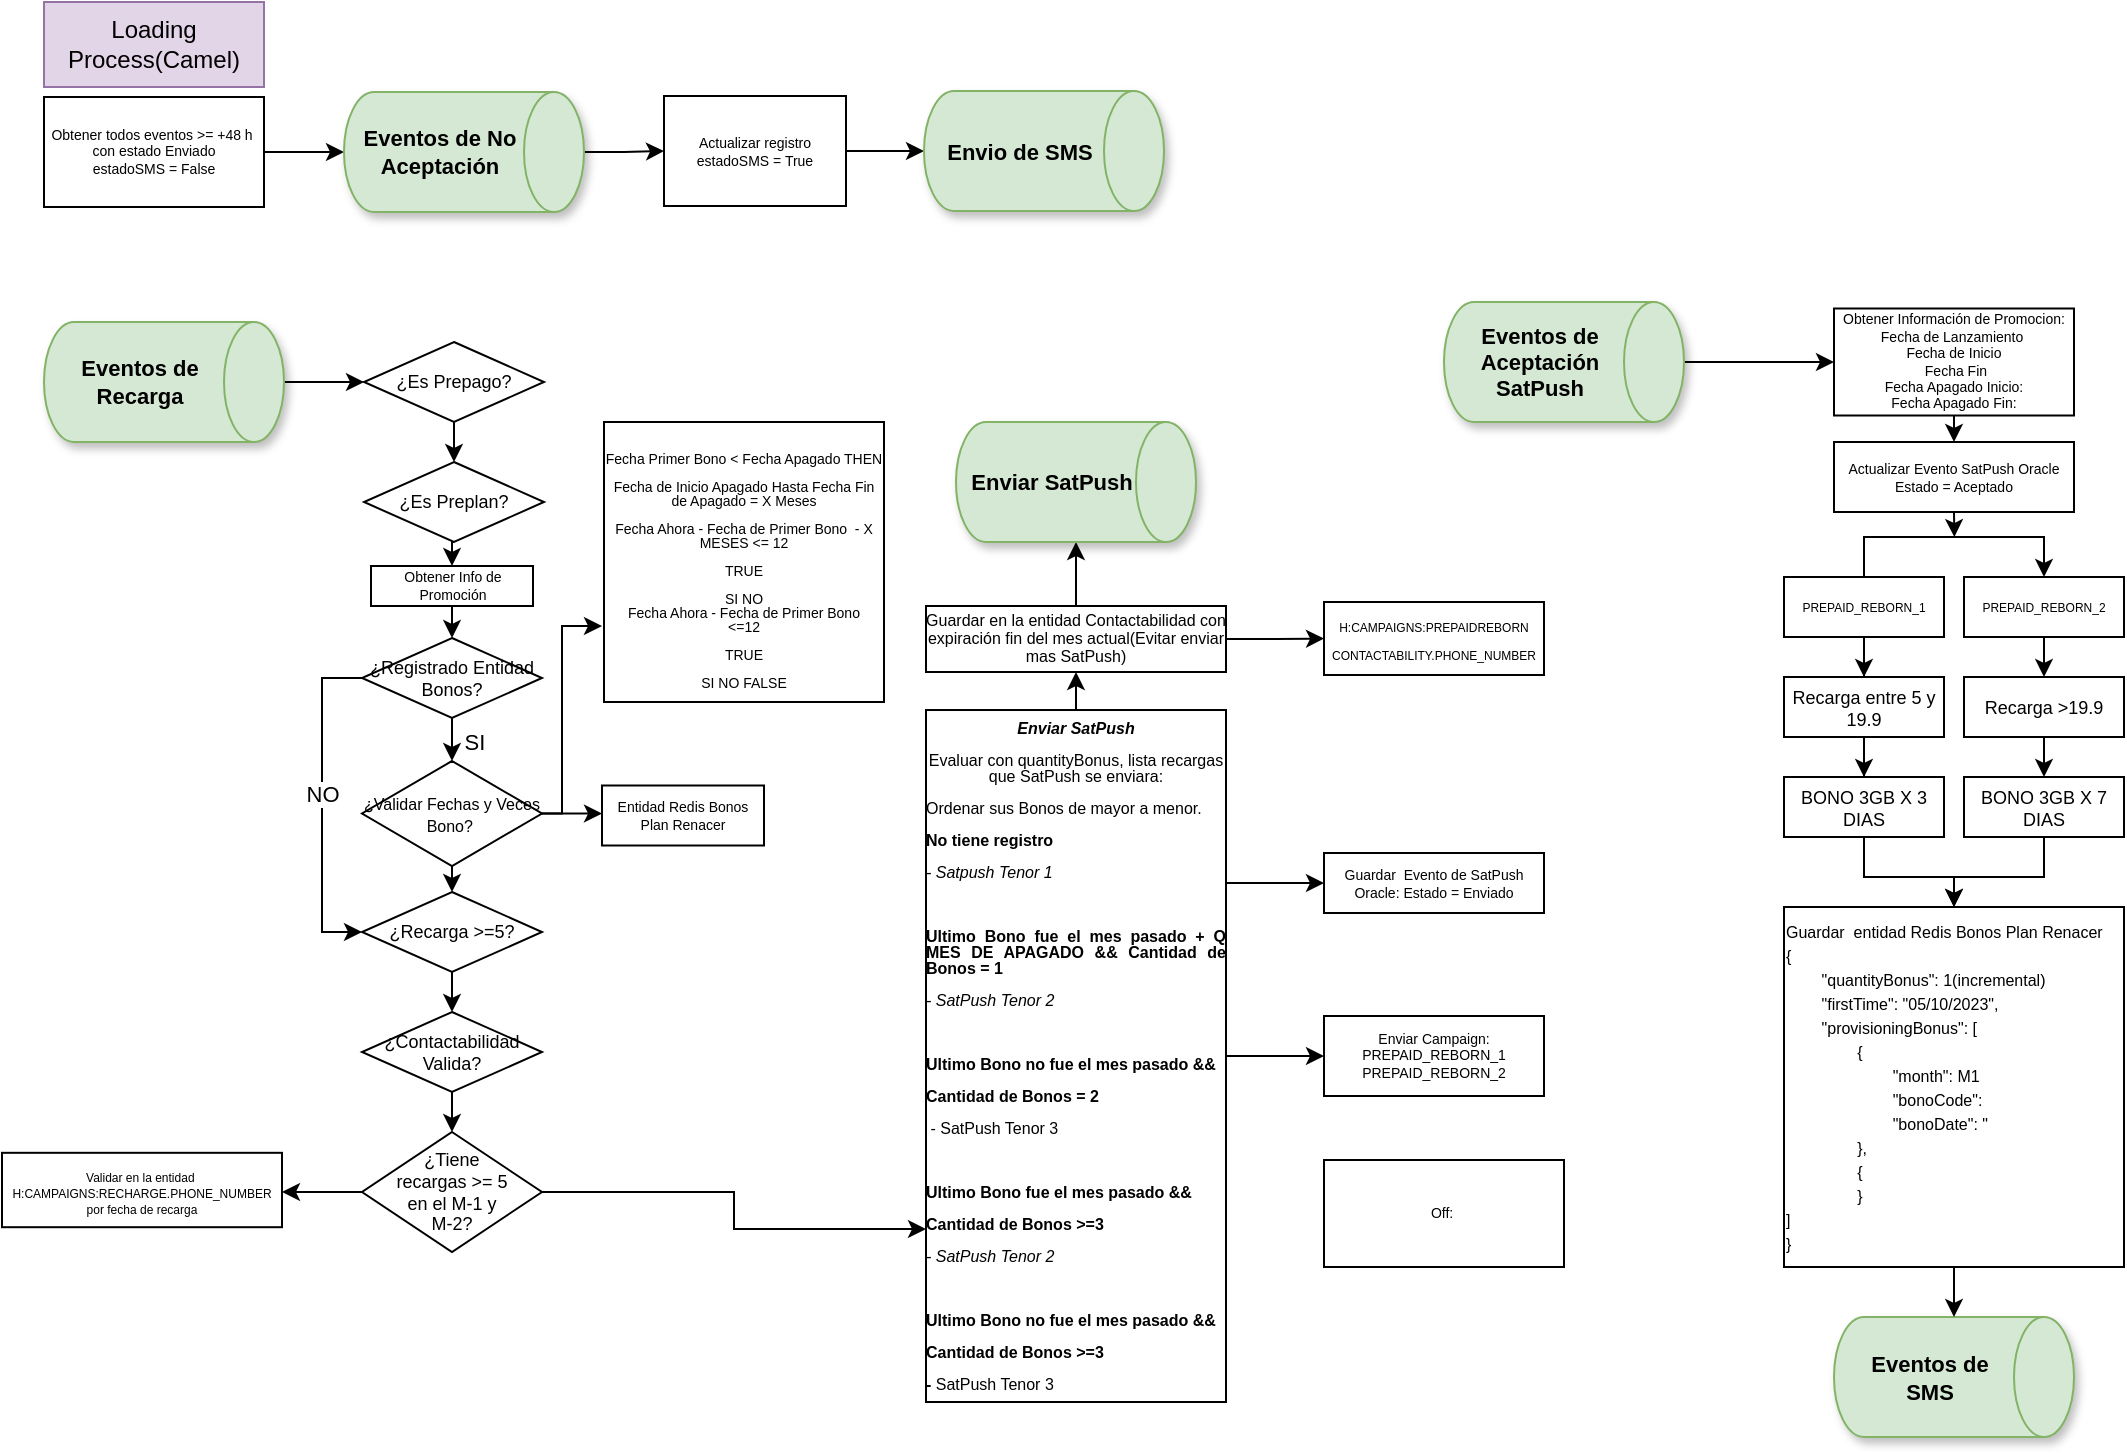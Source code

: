 <mxfile version="22.0.0" type="dropbox">
  <diagram name="Página-1" id="6KRU1tMrloKfOh3Xu1Gy">
    <mxGraphModel dx="1976" dy="2805" grid="1" gridSize="10" guides="1" tooltips="1" connect="1" arrows="1" fold="1" page="1" pageScale="1" pageWidth="1654" pageHeight="1169" math="0" shadow="0">
      <root>
        <mxCell id="0" />
        <mxCell id="1" parent="0" />
        <mxCell id="WUfntmtGWfIlqMy6BizM-7" style="edgeStyle=orthogonalEdgeStyle;rounded=0;orthogonalLoop=1;jettySize=auto;html=1;exitX=0.5;exitY=0;exitDx=0;exitDy=0;exitPerimeter=0;" edge="1" parent="1" source="WUfntmtGWfIlqMy6BizM-5" target="WUfntmtGWfIlqMy6BizM-6">
          <mxGeometry relative="1" as="geometry" />
        </mxCell>
        <mxCell id="WUfntmtGWfIlqMy6BizM-5" value="Eventos de Recarga" style="shape=cylinder3;whiteSpace=wrap;html=1;boundedLbl=1;backgroundOutline=1;size=15;labelBorderColor=none;fontSize=11;fillColor=#d5e8d4;direction=south;strokeColor=#82b366;strokeWidth=1;fontStyle=1;shadow=1;" vertex="1" parent="1">
          <mxGeometry x="-1600" y="-1020" width="120" height="60" as="geometry" />
        </mxCell>
        <mxCell id="WUfntmtGWfIlqMy6BizM-19" style="edgeStyle=orthogonalEdgeStyle;rounded=0;orthogonalLoop=1;jettySize=auto;html=1;exitX=0.5;exitY=1;exitDx=0;exitDy=0;entryX=0.5;entryY=0;entryDx=0;entryDy=0;" edge="1" parent="1" source="WUfntmtGWfIlqMy6BizM-6" target="WUfntmtGWfIlqMy6BizM-18">
          <mxGeometry relative="1" as="geometry" />
        </mxCell>
        <mxCell id="WUfntmtGWfIlqMy6BizM-6" value="¿Es Prepago?" style="rhombus;whiteSpace=wrap;html=1;fontSize=9;" vertex="1" parent="1">
          <mxGeometry x="-1440" y="-1010" width="90" height="40" as="geometry" />
        </mxCell>
        <mxCell id="WUfntmtGWfIlqMy6BizM-24" style="edgeStyle=orthogonalEdgeStyle;rounded=0;orthogonalLoop=1;jettySize=auto;html=1;exitX=0;exitY=0.5;exitDx=0;exitDy=0;entryX=1;entryY=0.5;entryDx=0;entryDy=0;" edge="1" parent="1" source="WUfntmtGWfIlqMy6BizM-13">
          <mxGeometry relative="1" as="geometry">
            <mxPoint x="-1481" y="-584.995" as="targetPoint" />
          </mxGeometry>
        </mxCell>
        <mxCell id="WUfntmtGWfIlqMy6BizM-26" style="edgeStyle=orthogonalEdgeStyle;rounded=0;orthogonalLoop=1;jettySize=auto;html=1;exitX=1;exitY=0.5;exitDx=0;exitDy=0;entryX=0;entryY=0.75;entryDx=0;entryDy=0;" edge="1" parent="1" source="WUfntmtGWfIlqMy6BizM-13" target="WUfntmtGWfIlqMy6BizM-25">
          <mxGeometry relative="1" as="geometry" />
        </mxCell>
        <mxCell id="WUfntmtGWfIlqMy6BizM-13" value="¿Tiene&lt;br&gt;recargas &amp;gt;= 5 &lt;br&gt;en el M-1 y &lt;br style=&quot;font-size: 9px;&quot;&gt;M-2?" style="rhombus;whiteSpace=wrap;html=1;fontSize=9;" vertex="1" parent="1">
          <mxGeometry x="-1441" y="-615" width="90" height="60" as="geometry" />
        </mxCell>
        <mxCell id="WUfntmtGWfIlqMy6BizM-119" style="edgeStyle=orthogonalEdgeStyle;rounded=0;orthogonalLoop=1;jettySize=auto;html=1;exitX=0.5;exitY=1;exitDx=0;exitDy=0;entryX=0.5;entryY=0;entryDx=0;entryDy=0;" edge="1" parent="1" source="WUfntmtGWfIlqMy6BizM-18" target="WUfntmtGWfIlqMy6BizM-117">
          <mxGeometry relative="1" as="geometry" />
        </mxCell>
        <mxCell id="WUfntmtGWfIlqMy6BizM-18" value="¿Es Preplan?" style="rhombus;whiteSpace=wrap;html=1;fontSize=9;" vertex="1" parent="1">
          <mxGeometry x="-1440" y="-950" width="90" height="40" as="geometry" />
        </mxCell>
        <mxCell id="WUfntmtGWfIlqMy6BizM-22" style="edgeStyle=orthogonalEdgeStyle;rounded=0;orthogonalLoop=1;jettySize=auto;html=1;exitX=0.5;exitY=1;exitDx=0;exitDy=0;entryX=0.5;entryY=0;entryDx=0;entryDy=0;" edge="1" parent="1" source="WUfntmtGWfIlqMy6BizM-20" target="WUfntmtGWfIlqMy6BizM-34">
          <mxGeometry relative="1" as="geometry" />
        </mxCell>
        <mxCell id="WUfntmtGWfIlqMy6BizM-20" value="¿Recarga &amp;gt;=5?" style="rhombus;whiteSpace=wrap;html=1;fontSize=9;" vertex="1" parent="1">
          <mxGeometry x="-1441" y="-735" width="90" height="40" as="geometry" />
        </mxCell>
        <mxCell id="WUfntmtGWfIlqMy6BizM-23" value="&lt;p style=&quot;line-height: 50%;&quot;&gt;&lt;font style=&quot;font-size: 6px;&quot;&gt;Validar en la entidad&amp;nbsp;&lt;br&gt;&lt;font style=&quot;font-size: 6px;&quot;&gt;H:CAMPAIGNS:RECHARGE.PHONE_NUMBER&lt;br&gt;por fecha de recarga&lt;br&gt;&lt;/font&gt;&lt;/font&gt;&lt;/p&gt;" style="rounded=0;whiteSpace=wrap;html=1;spacing=1;" vertex="1" parent="1">
          <mxGeometry x="-1621" y="-604.59" width="140" height="37.19" as="geometry" />
        </mxCell>
        <mxCell id="WUfntmtGWfIlqMy6BizM-67" style="edgeStyle=orthogonalEdgeStyle;rounded=0;orthogonalLoop=1;jettySize=auto;html=1;exitX=1;exitY=0.5;exitDx=0;exitDy=0;entryX=0;entryY=0.5;entryDx=0;entryDy=0;" edge="1" parent="1" source="WUfntmtGWfIlqMy6BizM-25" target="WUfntmtGWfIlqMy6BizM-49">
          <mxGeometry relative="1" as="geometry" />
        </mxCell>
        <mxCell id="WUfntmtGWfIlqMy6BizM-105" style="edgeStyle=orthogonalEdgeStyle;rounded=0;orthogonalLoop=1;jettySize=auto;html=1;exitX=0.5;exitY=0;exitDx=0;exitDy=0;entryX=0.5;entryY=1;entryDx=0;entryDy=0;" edge="1" parent="1" source="WUfntmtGWfIlqMy6BizM-25" target="WUfntmtGWfIlqMy6BizM-27">
          <mxGeometry relative="1" as="geometry" />
        </mxCell>
        <mxCell id="WUfntmtGWfIlqMy6BizM-108" style="edgeStyle=orthogonalEdgeStyle;rounded=0;orthogonalLoop=1;jettySize=auto;html=1;exitX=1;exitY=0.25;exitDx=0;exitDy=0;entryX=0;entryY=0.5;entryDx=0;entryDy=0;" edge="1" parent="1" source="WUfntmtGWfIlqMy6BizM-25" target="WUfntmtGWfIlqMy6BizM-69">
          <mxGeometry relative="1" as="geometry" />
        </mxCell>
        <mxCell id="WUfntmtGWfIlqMy6BizM-25" value="&lt;p style=&quot;line-height: 90%; font-size: 8px;&quot;&gt;&lt;/p&gt;&lt;div style=&quot;line-height: 100%;&quot;&gt;&lt;span style=&quot;background-color: initial;&quot;&gt;&lt;font style=&quot;font-size: 8px;&quot;&gt;&lt;b style=&quot;&quot;&gt;&lt;i style=&quot;&quot;&gt;Enviar SatPush&lt;/i&gt;&lt;/b&gt;&lt;/font&gt;&lt;/span&gt;&lt;/div&gt;&lt;div style=&quot;line-height: 100%;&quot;&gt;&lt;span style=&quot;background-color: initial;&quot;&gt;&lt;font style=&quot;font-size: 8px;&quot;&gt;&lt;b&gt;&lt;i&gt;&lt;br&gt;&lt;/i&gt;&lt;/b&gt;&lt;/font&gt;&lt;/span&gt;&lt;/div&gt;&lt;font style=&quot;font-size: 8px;&quot;&gt;&lt;div style=&quot;line-height: 100%;&quot;&gt;&lt;span style=&quot;background-color: initial;&quot;&gt;Evaluar con quantityBonus, lista recargas que SatPush se enviara:&lt;/span&gt;&lt;/div&gt;&lt;/font&gt;&lt;p style=&quot;line-height: 100%;&quot;&gt;&lt;/p&gt;&lt;p style=&quot;text-align: justify; line-height: 100%;&quot;&gt;&lt;font style=&quot;font-size: 8px;&quot;&gt;&lt;font style=&quot;font-size: 8px;&quot;&gt;Ordenar sus Bonos de mayor a menor.&lt;/font&gt;&lt;/font&gt;&lt;/p&gt;&lt;p style=&quot;text-align: justify; line-height: 100%;&quot;&gt;&lt;b&gt;&lt;font style=&quot;font-size: 8px;&quot;&gt;No tiene registro&lt;/font&gt;&lt;/b&gt;&lt;/p&gt;&lt;p style=&quot;text-align: justify; line-height: 100%;&quot;&gt;&lt;i&gt;&lt;font style=&quot;font-size: 8px;&quot;&gt;- Satpush Tenor 1&lt;/font&gt;&lt;/i&gt;&lt;/p&gt;&lt;p style=&quot;text-align: justify; line-height: 100%;&quot;&gt;&lt;i&gt;&lt;font style=&quot;font-size: 8px;&quot;&gt;&lt;br&gt;&lt;/font&gt;&lt;/i&gt;&lt;/p&gt;&lt;p style=&quot;border-color: var(--border-color); text-align: justify; line-height: 100%;&quot;&gt;&lt;b&gt;&lt;font style=&quot;font-size: 8px;&quot;&gt;Ultimo Bono fue el mes pasado + Q MES DE APAGADO &amp;amp;&amp;amp;&amp;nbsp;&lt;/font&gt;&lt;/b&gt;&lt;b style=&quot;background-color: initial;&quot;&gt;Cantidad de Bonos = 1&lt;/b&gt;&lt;/p&gt;&lt;p style=&quot;text-align: justify; line-height: 100%;&quot;&gt;&lt;i&gt;&lt;font style=&quot;font-size: 8px;&quot;&gt;- SatPush Tenor 2&lt;/font&gt;&lt;/i&gt;&lt;/p&gt;&lt;p style=&quot;text-align: justify; line-height: 100%;&quot;&gt;&lt;i&gt;&lt;font style=&quot;font-size: 8px;&quot;&gt;&lt;br&gt;&lt;/font&gt;&lt;/i&gt;&lt;/p&gt;&lt;p style=&quot;text-align: justify; line-height: 100%;&quot;&gt;&lt;b&gt;&lt;font style=&quot;font-size: 8px;&quot;&gt;Ultimo Bono no fue el mes pasado &amp;amp;&amp;amp;&lt;/font&gt;&lt;/b&gt;&lt;/p&gt;&lt;p style=&quot;text-align: justify; line-height: 100%;&quot;&gt;&lt;b&gt;&lt;font style=&quot;font-size: 8px;&quot;&gt;Cantidad de Bonos = 2&lt;/font&gt;&lt;/b&gt;&lt;/p&gt;&lt;p style=&quot;text-align: justify; line-height: 100%;&quot;&gt;&lt;font style=&quot;font-size: 8px;&quot;&gt;&amp;nbsp;- SatPush Tenor 3&lt;/font&gt;&lt;/p&gt;&lt;p style=&quot;text-align: justify; line-height: 100%;&quot;&gt;&lt;font style=&quot;font-size: 8px;&quot;&gt;&lt;br&gt;&lt;/font&gt;&lt;/p&gt;&lt;p style=&quot;border-color: var(--border-color); text-align: justify; line-height: 100%;&quot;&gt;&lt;b style=&quot;border-color: var(--border-color);&quot;&gt;&lt;font style=&quot;font-size: 8px;&quot;&gt;Ultimo Bono fue el mes pasado &amp;amp;&amp;amp;&lt;/font&gt;&lt;/b&gt;&lt;/p&gt;&lt;p style=&quot;border-color: var(--border-color); text-align: justify; line-height: 100%;&quot;&gt;&lt;b style=&quot;border-color: var(--border-color);&quot;&gt;&lt;font style=&quot;font-size: 8px;&quot;&gt;Cantidad de Bonos &amp;gt;=3&lt;/font&gt;&lt;/b&gt;&lt;/p&gt;&lt;p style=&quot;border-color: var(--border-color); text-align: justify; line-height: 100%;&quot;&gt;&lt;i style=&quot;border-color: var(--border-color);&quot;&gt;&lt;font style=&quot;font-size: 8px;&quot;&gt;- SatPush Tenor 2&lt;/font&gt;&lt;/i&gt;&lt;/p&gt;&lt;p style=&quot;border-color: var(--border-color); text-align: justify; line-height: 100%;&quot;&gt;&lt;i style=&quot;border-color: var(--border-color);&quot;&gt;&lt;font style=&quot;font-size: 8px;&quot;&gt;&lt;br&gt;&lt;/font&gt;&lt;/i&gt;&lt;/p&gt;&lt;div style=&quot;line-height: 100%;&quot;&gt;&lt;i style=&quot;border-color: var(--border-color);&quot;&gt;&lt;font style=&quot;font-size: 8px;&quot;&gt;&lt;p style=&quot;border-color: var(--border-color); font-style: normal; text-align: justify; line-height: 100%;&quot;&gt;&lt;b style=&quot;border-color: var(--border-color);&quot;&gt;Ultimo Bono no fue el mes pasado &amp;amp;&amp;amp;&lt;/b&gt;&lt;/p&gt;&lt;p style=&quot;border-color: var(--border-color); font-style: normal; text-align: justify; line-height: 100%;&quot;&gt;&lt;b style=&quot;border-color: var(--border-color);&quot;&gt;Cantidad de Bonos &amp;gt;=3&lt;/b&gt;&lt;/p&gt;&lt;p style=&quot;border-color: var(--border-color); font-style: normal; text-align: justify; line-height: 100%;&quot;&gt;&lt;b style=&quot;border-color: var(--border-color);&quot;&gt;-&amp;nbsp;&lt;/b&gt;SatPush Tenor 3&lt;/p&gt;&lt;/font&gt;&lt;/i&gt;&lt;/div&gt;" style="rounded=0;whiteSpace=wrap;html=1;spacing=1;fontSize=8;" vertex="1" parent="1">
          <mxGeometry x="-1159" y="-825.99" width="150" height="345.99" as="geometry" />
        </mxCell>
        <mxCell id="WUfntmtGWfIlqMy6BizM-30" style="edgeStyle=orthogonalEdgeStyle;rounded=0;orthogonalLoop=1;jettySize=auto;html=1;exitX=1;exitY=0.5;exitDx=0;exitDy=0;" edge="1" parent="1" source="WUfntmtGWfIlqMy6BizM-27" target="WUfntmtGWfIlqMy6BizM-29">
          <mxGeometry relative="1" as="geometry" />
        </mxCell>
        <mxCell id="WUfntmtGWfIlqMy6BizM-107" style="edgeStyle=orthogonalEdgeStyle;rounded=0;orthogonalLoop=1;jettySize=auto;html=1;" edge="1" parent="1" source="WUfntmtGWfIlqMy6BizM-27" target="WUfntmtGWfIlqMy6BizM-106">
          <mxGeometry relative="1" as="geometry">
            <mxPoint x="-1084.0" y="-908" as="targetPoint" />
          </mxGeometry>
        </mxCell>
        <mxCell id="WUfntmtGWfIlqMy6BizM-27" value="&lt;p style=&quot;line-height: 110%; font-size: 8px;&quot;&gt;&lt;font style=&quot;font-size: 8px;&quot;&gt;&lt;font style=&quot;font-size: 8px;&quot;&gt;Guardar en la entidad Contactabilidad con expiración fin del mes actual(Evitar enviar mas SatPush)&lt;br style=&quot;font-size: 8px;&quot;&gt;&lt;/font&gt;&lt;/font&gt;&lt;/p&gt;" style="rounded=0;whiteSpace=wrap;html=1;spacing=1;fontSize=8;" vertex="1" parent="1">
          <mxGeometry x="-1159" y="-878" width="150" height="33" as="geometry" />
        </mxCell>
        <mxCell id="WUfntmtGWfIlqMy6BizM-29" value="&lt;p style=&quot;line-height: 0%;&quot;&gt;&lt;font style=&quot;font-size: 6px;&quot;&gt;&lt;font style=&quot;font-size: 6px;&quot;&gt;H:CAMPAIGNS:PREPAIDREBORN&lt;/font&gt;&lt;/font&gt;&lt;/p&gt;&lt;p style=&quot;line-height: 0%;&quot;&gt;&lt;span style=&quot;background-color: initial; font-size: 6px;&quot;&gt;CONTACTABILITY.PHONE_NUMBER&lt;/span&gt;&lt;/p&gt;" style="rounded=0;whiteSpace=wrap;html=1;spacing=1;" vertex="1" parent="1">
          <mxGeometry x="-960" y="-880" width="110" height="36.5" as="geometry" />
        </mxCell>
        <mxCell id="WUfntmtGWfIlqMy6BizM-42" style="edgeStyle=orthogonalEdgeStyle;rounded=0;orthogonalLoop=1;jettySize=auto;html=1;exitX=0.5;exitY=1;exitDx=0;exitDy=0;" edge="1" parent="1" source="WUfntmtGWfIlqMy6BizM-51" target="WUfntmtGWfIlqMy6BizM-38">
          <mxGeometry relative="1" as="geometry">
            <mxPoint x="-645" y="-812.5" as="sourcePoint" />
          </mxGeometry>
        </mxCell>
        <mxCell id="WUfntmtGWfIlqMy6BizM-35" style="edgeStyle=orthogonalEdgeStyle;rounded=0;orthogonalLoop=1;jettySize=auto;html=1;exitX=0.5;exitY=1;exitDx=0;exitDy=0;entryX=0.5;entryY=0;entryDx=0;entryDy=0;" edge="1" parent="1" source="WUfntmtGWfIlqMy6BizM-34" target="WUfntmtGWfIlqMy6BizM-13">
          <mxGeometry relative="1" as="geometry" />
        </mxCell>
        <mxCell id="WUfntmtGWfIlqMy6BizM-34" value="¿Contactabilidad Valida?" style="rhombus;whiteSpace=wrap;html=1;fontSize=9;" vertex="1" parent="1">
          <mxGeometry x="-1441" y="-675" width="90" height="40" as="geometry" />
        </mxCell>
        <mxCell id="WUfntmtGWfIlqMy6BizM-44" style="edgeStyle=orthogonalEdgeStyle;rounded=0;orthogonalLoop=1;jettySize=auto;html=1;exitX=0.5;exitY=1;exitDx=0;exitDy=0;" edge="1" parent="1" source="WUfntmtGWfIlqMy6BizM-38" target="WUfntmtGWfIlqMy6BizM-40">
          <mxGeometry relative="1" as="geometry" />
        </mxCell>
        <mxCell id="WUfntmtGWfIlqMy6BizM-38" value="Recarga entre 5 y 19.9" style="rounded=0;whiteSpace=wrap;html=1;fontSize=9;" vertex="1" parent="1">
          <mxGeometry x="-730" y="-842.5" width="80" height="30" as="geometry" />
        </mxCell>
        <mxCell id="WUfntmtGWfIlqMy6BizM-45" style="edgeStyle=orthogonalEdgeStyle;rounded=0;orthogonalLoop=1;jettySize=auto;html=1;exitX=0.5;exitY=1;exitDx=0;exitDy=0;entryX=0.5;entryY=0;entryDx=0;entryDy=0;" edge="1" parent="1" source="WUfntmtGWfIlqMy6BizM-39" target="WUfntmtGWfIlqMy6BizM-41">
          <mxGeometry relative="1" as="geometry" />
        </mxCell>
        <mxCell id="WUfntmtGWfIlqMy6BizM-39" value="Recarga &amp;gt;19.9" style="rounded=0;whiteSpace=wrap;html=1;fontSize=9;" vertex="1" parent="1">
          <mxGeometry x="-640" y="-842.5" width="80" height="30" as="geometry" />
        </mxCell>
        <mxCell id="WUfntmtGWfIlqMy6BizM-64" style="edgeStyle=orthogonalEdgeStyle;rounded=0;orthogonalLoop=1;jettySize=auto;html=1;exitX=0.5;exitY=1;exitDx=0;exitDy=0;" edge="1" parent="1" source="WUfntmtGWfIlqMy6BizM-40" target="WUfntmtGWfIlqMy6BizM-62">
          <mxGeometry relative="1" as="geometry" />
        </mxCell>
        <mxCell id="WUfntmtGWfIlqMy6BizM-40" value="BONO 3GB X 3 DIAS" style="rounded=0;whiteSpace=wrap;html=1;fontSize=9;" vertex="1" parent="1">
          <mxGeometry x="-730" y="-792.5" width="80" height="30" as="geometry" />
        </mxCell>
        <mxCell id="WUfntmtGWfIlqMy6BizM-65" style="edgeStyle=orthogonalEdgeStyle;rounded=0;orthogonalLoop=1;jettySize=auto;html=1;exitX=0.5;exitY=1;exitDx=0;exitDy=0;entryX=0.5;entryY=0;entryDx=0;entryDy=0;" edge="1" parent="1" source="WUfntmtGWfIlqMy6BizM-41" target="WUfntmtGWfIlqMy6BizM-62">
          <mxGeometry relative="1" as="geometry" />
        </mxCell>
        <mxCell id="WUfntmtGWfIlqMy6BizM-41" value="BONO 3GB X 7 DIAS" style="rounded=0;whiteSpace=wrap;html=1;fontSize=9;" vertex="1" parent="1">
          <mxGeometry x="-640" y="-792.5" width="80" height="30" as="geometry" />
        </mxCell>
        <mxCell id="WUfntmtGWfIlqMy6BizM-55" style="edgeStyle=orthogonalEdgeStyle;rounded=0;orthogonalLoop=1;jettySize=auto;html=1;exitX=0.5;exitY=0;exitDx=0;exitDy=0;exitPerimeter=0;entryX=0;entryY=0.5;entryDx=0;entryDy=0;" edge="1" parent="1" source="WUfntmtGWfIlqMy6BizM-48" target="WUfntmtGWfIlqMy6BizM-109">
          <mxGeometry relative="1" as="geometry" />
        </mxCell>
        <mxCell id="WUfntmtGWfIlqMy6BizM-48" value="Eventos de Aceptación SatPush" style="shape=cylinder3;whiteSpace=wrap;html=1;boundedLbl=1;backgroundOutline=1;size=15;labelBorderColor=none;fontSize=11;fillColor=#d5e8d4;direction=south;strokeColor=#82b366;strokeWidth=1;fontStyle=1;shadow=1;" vertex="1" parent="1">
          <mxGeometry x="-900" y="-1030" width="120" height="60" as="geometry" />
        </mxCell>
        <mxCell id="WUfntmtGWfIlqMy6BizM-49" value="Enviar Campaign:&lt;br&gt;PREPAID_REBORN_1&lt;br&gt;PREPAID_REBORN_2" style="rounded=0;whiteSpace=wrap;html=1;fontSize=7;" vertex="1" parent="1">
          <mxGeometry x="-960" y="-673" width="110" height="40" as="geometry" />
        </mxCell>
        <mxCell id="WUfntmtGWfIlqMy6BizM-57" style="edgeStyle=orthogonalEdgeStyle;rounded=0;orthogonalLoop=1;jettySize=auto;html=1;exitX=0.5;exitY=0;exitDx=0;exitDy=0;entryX=0.5;entryY=0;entryDx=0;entryDy=0;" edge="1" parent="1" source="WUfntmtGWfIlqMy6BizM-51" target="WUfntmtGWfIlqMy6BizM-53">
          <mxGeometry relative="1" as="geometry" />
        </mxCell>
        <mxCell id="WUfntmtGWfIlqMy6BizM-51" value="PREPAID_REBORN_1" style="rounded=0;whiteSpace=wrap;html=1;fontSize=6;" vertex="1" parent="1">
          <mxGeometry x="-730" y="-892.5" width="80" height="30" as="geometry" />
        </mxCell>
        <mxCell id="WUfntmtGWfIlqMy6BizM-54" style="edgeStyle=orthogonalEdgeStyle;rounded=0;orthogonalLoop=1;jettySize=auto;html=1;exitX=0.5;exitY=1;exitDx=0;exitDy=0;entryX=0.5;entryY=0;entryDx=0;entryDy=0;" edge="1" parent="1" source="WUfntmtGWfIlqMy6BizM-53" target="WUfntmtGWfIlqMy6BizM-39">
          <mxGeometry relative="1" as="geometry" />
        </mxCell>
        <mxCell id="WUfntmtGWfIlqMy6BizM-53" value="PREPAID_REBORN_2" style="rounded=0;whiteSpace=wrap;html=1;fontSize=6;" vertex="1" parent="1">
          <mxGeometry x="-640" y="-892.5" width="80" height="30" as="geometry" />
        </mxCell>
        <mxCell id="WUfntmtGWfIlqMy6BizM-58" value="Eventos de SMS" style="shape=cylinder3;whiteSpace=wrap;html=1;boundedLbl=1;backgroundOutline=1;size=15;labelBorderColor=none;fontSize=11;fillColor=#d5e8d4;direction=south;strokeColor=#82b366;strokeWidth=1;fontStyle=1;shadow=1;" vertex="1" parent="1">
          <mxGeometry x="-705" y="-522.5" width="120" height="60" as="geometry" />
        </mxCell>
        <mxCell id="WUfntmtGWfIlqMy6BizM-66" style="edgeStyle=orthogonalEdgeStyle;rounded=0;orthogonalLoop=1;jettySize=auto;html=1;exitX=0.5;exitY=1;exitDx=0;exitDy=0;" edge="1" parent="1" source="WUfntmtGWfIlqMy6BizM-62" target="WUfntmtGWfIlqMy6BizM-58">
          <mxGeometry relative="1" as="geometry" />
        </mxCell>
        <mxCell id="WUfntmtGWfIlqMy6BizM-62" value="&lt;p style=&quot;line-height: 50%; font-size: 8px;&quot;&gt;&lt;font style=&quot;font-size: 8px;&quot;&gt;&lt;font style=&quot;font-size: 8px;&quot;&gt;Guardar&amp;nbsp; entidad Redis Bonos Plan Renacer&lt;/font&gt;&lt;/font&gt;&lt;/p&gt;&lt;p style=&quot;line-height: 50%; font-size: 8px;&quot;&gt;&lt;span style=&quot;background-color: initial;&quot;&gt;{&lt;/span&gt;&lt;/p&gt;&lt;p style=&quot;line-height: 50%; font-size: 8px;&quot;&gt;&lt;span style=&quot;background-color: initial;&quot;&gt;&lt;span style=&quot;white-space: pre;&quot;&gt;&#x9;&lt;/span&gt;&quot;quantityBonus&quot;: 1(incremental)&lt;br&gt;&lt;/span&gt;&lt;/p&gt;&lt;p style=&quot;line-height: 50%; font-size: 8px;&quot;&gt;&lt;span style=&quot;white-space: pre;&quot;&gt;&#x9;&lt;/span&gt;&quot;firstTime&quot;: &quot;05/10/2023&quot;,&lt;br&gt;&lt;/p&gt;&lt;p style=&quot;line-height: 50%; font-size: 8px;&quot;&gt;&lt;span style=&quot;background-color: initial; white-space: pre;&quot;&gt;&#x9;&lt;/span&gt;&lt;span style=&quot;background-color: initial;&quot;&gt;&quot;provisioningBonus&quot;: [&lt;/span&gt;&lt;br&gt;&lt;/p&gt;&lt;p style=&quot;line-height: 50%; font-size: 8px;&quot;&gt;&lt;span style=&quot;white-space: pre;&quot;&gt;&#x9;&lt;/span&gt;&lt;span style=&quot;white-space: pre;&quot;&gt;&#x9;&lt;/span&gt;{&lt;br&gt;&lt;/p&gt;&lt;p style=&quot;line-height: 50%; font-size: 8px;&quot;&gt;&lt;span style=&quot;white-space: pre;&quot;&gt;&#x9;&lt;/span&gt;&lt;span style=&quot;white-space: pre;&quot;&gt;&#x9;&lt;/span&gt;&lt;span style=&quot;white-space: pre;&quot;&gt;&#x9;&lt;/span&gt;&quot;month&quot;: M1&lt;br&gt;&lt;/p&gt;&lt;p style=&quot;line-height: 50%; font-size: 8px;&quot;&gt;&lt;span style=&quot;white-space: pre;&quot;&gt;&#x9;&lt;/span&gt;&lt;span style=&quot;white-space: pre;&quot;&gt;&#x9;&lt;/span&gt;&lt;span style=&quot;white-space: pre;&quot;&gt;&#x9;&lt;/span&gt;&quot;bonoCode&quot;:&lt;br&gt;&lt;/p&gt;&lt;p style=&quot;line-height: 50%; font-size: 8px;&quot;&gt;&lt;span style=&quot;white-space: pre;&quot;&gt;&#x9;&lt;/span&gt;&lt;span style=&quot;white-space: pre;&quot;&gt;&#x9;&lt;/span&gt;&lt;span style=&quot;white-space: pre;&quot;&gt;&#x9;&lt;/span&gt;&quot;bonoDate&quot;: &quot;&lt;br&gt;&lt;/p&gt;&lt;p style=&quot;line-height: 50%; font-size: 8px;&quot;&gt;&lt;span style=&quot;white-space: pre;&quot;&gt;&#x9;&lt;/span&gt;&lt;span style=&quot;white-space: pre;&quot;&gt;&#x9;&lt;/span&gt;},&lt;br&gt;&lt;/p&gt;&lt;p style=&quot;line-height: 50%; font-size: 8px;&quot;&gt;&lt;span style=&quot;white-space: pre;&quot;&gt;&#x9;&lt;/span&gt;&lt;span style=&quot;white-space: pre;&quot;&gt;&#x9;&lt;/span&gt;{&lt;br&gt;&lt;/p&gt;&lt;p style=&quot;line-height: 50%; font-size: 8px;&quot;&gt;&lt;span style=&quot;white-space: pre;&quot;&gt;&#x9;&lt;/span&gt;&lt;span style=&quot;white-space: pre;&quot;&gt;&#x9;&lt;/span&gt;}&lt;br&gt;&lt;/p&gt;&lt;p style=&quot;line-height: 50%; font-size: 8px;&quot;&gt;]&lt;/p&gt;&lt;p style=&quot;line-height: 50%; font-size: 8px;&quot;&gt;&lt;font style=&quot;font-size: 8px;&quot;&gt;&lt;font style=&quot;font-size: 8px;&quot;&gt;}&lt;/font&gt;&lt;/font&gt;&lt;/p&gt;" style="rounded=0;whiteSpace=wrap;html=1;spacing=1;fontSize=8;align=left;" vertex="1" parent="1">
          <mxGeometry x="-730" y="-727.5" width="170" height="180" as="geometry" />
        </mxCell>
        <mxCell id="WUfntmtGWfIlqMy6BizM-69" value="Guardar&amp;nbsp; Evento de SatPush&lt;br&gt;Oracle: Estado = Enviado" style="rounded=0;whiteSpace=wrap;html=1;fontSize=7;" vertex="1" parent="1">
          <mxGeometry x="-960" y="-754.5" width="110" height="30" as="geometry" />
        </mxCell>
        <mxCell id="WUfntmtGWfIlqMy6BizM-72" style="edgeStyle=orthogonalEdgeStyle;rounded=0;orthogonalLoop=1;jettySize=auto;html=1;exitX=0.5;exitY=1;exitDx=0;exitDy=0;" edge="1" parent="1" source="WUfntmtGWfIlqMy6BizM-71">
          <mxGeometry relative="1" as="geometry">
            <mxPoint x="-644.81" y="-912.5" as="targetPoint" />
          </mxGeometry>
        </mxCell>
        <mxCell id="WUfntmtGWfIlqMy6BizM-71" value="Actualizar Evento SatPush Oracle&lt;br&gt;Estado = Aceptado" style="rounded=0;whiteSpace=wrap;html=1;fontSize=7;" vertex="1" parent="1">
          <mxGeometry x="-705" y="-960" width="120" height="35" as="geometry" />
        </mxCell>
        <mxCell id="WUfntmtGWfIlqMy6BizM-75" style="edgeStyle=orthogonalEdgeStyle;rounded=0;orthogonalLoop=1;jettySize=auto;html=1;exitX=1;exitY=0.5;exitDx=0;exitDy=0;" edge="1" parent="1" source="WUfntmtGWfIlqMy6BizM-73" target="WUfntmtGWfIlqMy6BizM-74">
          <mxGeometry relative="1" as="geometry" />
        </mxCell>
        <mxCell id="WUfntmtGWfIlqMy6BizM-73" value="Obtener todos eventos &amp;gt;= +48 h&amp;nbsp; con estado Enviado&lt;br&gt;estadoSMS = False" style="rounded=0;whiteSpace=wrap;html=1;fontSize=7;" vertex="1" parent="1">
          <mxGeometry x="-1600" y="-1132.5" width="110" height="55" as="geometry" />
        </mxCell>
        <mxCell id="WUfntmtGWfIlqMy6BizM-77" style="edgeStyle=orthogonalEdgeStyle;rounded=0;orthogonalLoop=1;jettySize=auto;html=1;exitX=1;exitY=0.5;exitDx=0;exitDy=0;" edge="1" parent="1" source="WUfntmtGWfIlqMy6BizM-79" target="WUfntmtGWfIlqMy6BizM-76">
          <mxGeometry relative="1" as="geometry" />
        </mxCell>
        <mxCell id="WUfntmtGWfIlqMy6BizM-80" style="edgeStyle=orthogonalEdgeStyle;rounded=0;orthogonalLoop=1;jettySize=auto;html=1;exitX=0.5;exitY=0;exitDx=0;exitDy=0;exitPerimeter=0;entryX=0;entryY=0.5;entryDx=0;entryDy=0;" edge="1" parent="1" source="WUfntmtGWfIlqMy6BizM-74" target="WUfntmtGWfIlqMy6BizM-79">
          <mxGeometry relative="1" as="geometry" />
        </mxCell>
        <mxCell id="WUfntmtGWfIlqMy6BizM-74" value="Eventos de No Aceptación" style="shape=cylinder3;whiteSpace=wrap;html=1;boundedLbl=1;backgroundOutline=1;size=15;labelBorderColor=none;fontSize=11;fillColor=#d5e8d4;direction=south;strokeColor=#82b366;strokeWidth=1;fontStyle=1;shadow=1;" vertex="1" parent="1">
          <mxGeometry x="-1450" y="-1135" width="120" height="60" as="geometry" />
        </mxCell>
        <mxCell id="WUfntmtGWfIlqMy6BizM-76" value="Envio de SMS" style="shape=cylinder3;whiteSpace=wrap;html=1;boundedLbl=1;backgroundOutline=1;size=15;labelBorderColor=none;fontSize=11;fillColor=#d5e8d4;direction=south;strokeColor=#82b366;strokeWidth=1;fontStyle=1;shadow=1;" vertex="1" parent="1">
          <mxGeometry x="-1160" y="-1135.5" width="120" height="60" as="geometry" />
        </mxCell>
        <mxCell id="WUfntmtGWfIlqMy6BizM-78" value="Loading Process(Camel)" style="text;html=1;strokeColor=#9673a6;fillColor=#e1d5e7;align=center;verticalAlign=middle;whiteSpace=wrap;rounded=0;" vertex="1" parent="1">
          <mxGeometry x="-1600" y="-1180" width="110" height="42.5" as="geometry" />
        </mxCell>
        <mxCell id="WUfntmtGWfIlqMy6BizM-79" value="Actualizar registro&lt;br&gt;estadoSMS = True" style="rounded=0;whiteSpace=wrap;html=1;fontSize=7;" vertex="1" parent="1">
          <mxGeometry x="-1290" y="-1133" width="91" height="55" as="geometry" />
        </mxCell>
        <mxCell id="WUfntmtGWfIlqMy6BizM-96" style="edgeStyle=orthogonalEdgeStyle;rounded=0;orthogonalLoop=1;jettySize=auto;html=1;exitX=0.5;exitY=1;exitDx=0;exitDy=0;entryX=0.5;entryY=0;entryDx=0;entryDy=0;" edge="1" parent="1" source="WUfntmtGWfIlqMy6BizM-94" target="WUfntmtGWfIlqMy6BizM-20">
          <mxGeometry relative="1" as="geometry">
            <mxPoint x="-1396" y="-727" as="sourcePoint" />
          </mxGeometry>
        </mxCell>
        <mxCell id="WUfntmtGWfIlqMy6BizM-114" style="edgeStyle=orthogonalEdgeStyle;rounded=0;orthogonalLoop=1;jettySize=auto;html=1;exitX=1;exitY=0.5;exitDx=0;exitDy=0;entryX=0;entryY=0.5;entryDx=0;entryDy=0;" edge="1" parent="1" source="WUfntmtGWfIlqMy6BizM-94" target="WUfntmtGWfIlqMy6BizM-97">
          <mxGeometry relative="1" as="geometry" />
        </mxCell>
        <mxCell id="WUfntmtGWfIlqMy6BizM-116" style="edgeStyle=orthogonalEdgeStyle;rounded=0;orthogonalLoop=1;jettySize=auto;html=1;exitX=1;exitY=0.5;exitDx=0;exitDy=0;" edge="1" parent="1" source="WUfntmtGWfIlqMy6BizM-94">
          <mxGeometry relative="1" as="geometry">
            <mxPoint x="-1321" y="-867.971" as="targetPoint" />
            <Array as="points">
              <mxPoint x="-1341" y="-774" />
              <mxPoint x="-1341" y="-868" />
            </Array>
          </mxGeometry>
        </mxCell>
        <mxCell id="WUfntmtGWfIlqMy6BizM-94" value="&lt;span style=&quot;font-size: 8px;&quot;&gt;¿Validar Fechas y Veces Bono?&amp;nbsp;&lt;/span&gt;" style="rhombus;whiteSpace=wrap;html=1;fontSize=9;" vertex="1" parent="1">
          <mxGeometry x="-1441" y="-800.5" width="90" height="52.5" as="geometry" />
        </mxCell>
        <mxCell id="WUfntmtGWfIlqMy6BizM-97" value="Entidad Redis Bonos Plan Renacer" style="rounded=0;whiteSpace=wrap;html=1;fontSize=7;" vertex="1" parent="1">
          <mxGeometry x="-1321" y="-788.25" width="81" height="30" as="geometry" />
        </mxCell>
        <mxCell id="WUfntmtGWfIlqMy6BizM-101" style="edgeStyle=orthogonalEdgeStyle;rounded=0;orthogonalLoop=1;jettySize=auto;html=1;exitX=0.5;exitY=1;exitDx=0;exitDy=0;" edge="1" parent="1" source="WUfntmtGWfIlqMy6BizM-100" target="WUfntmtGWfIlqMy6BizM-94">
          <mxGeometry relative="1" as="geometry" />
        </mxCell>
        <mxCell id="WUfntmtGWfIlqMy6BizM-104" value="SI" style="edgeLabel;html=1;align=center;verticalAlign=middle;resizable=0;points=[];" vertex="1" connectable="0" parent="WUfntmtGWfIlqMy6BizM-101">
          <mxGeometry x="0.782" y="-2" relative="1" as="geometry">
            <mxPoint x="13" y="-3" as="offset" />
          </mxGeometry>
        </mxCell>
        <mxCell id="WUfntmtGWfIlqMy6BizM-102" style="edgeStyle=orthogonalEdgeStyle;rounded=0;orthogonalLoop=1;jettySize=auto;html=1;exitX=0;exitY=0.5;exitDx=0;exitDy=0;entryX=0;entryY=0.5;entryDx=0;entryDy=0;" edge="1" parent="1" source="WUfntmtGWfIlqMy6BizM-100" target="WUfntmtGWfIlqMy6BizM-20">
          <mxGeometry relative="1" as="geometry" />
        </mxCell>
        <mxCell id="WUfntmtGWfIlqMy6BizM-103" value="NO" style="edgeLabel;html=1;align=center;verticalAlign=middle;resizable=0;points=[];" vertex="1" connectable="0" parent="WUfntmtGWfIlqMy6BizM-102">
          <mxGeometry x="-0.067" relative="1" as="geometry">
            <mxPoint as="offset" />
          </mxGeometry>
        </mxCell>
        <mxCell id="WUfntmtGWfIlqMy6BizM-100" value="¿Registrado Entidad Bonos?" style="rhombus;whiteSpace=wrap;html=1;fontSize=9;" vertex="1" parent="1">
          <mxGeometry x="-1441" y="-862" width="90" height="40" as="geometry" />
        </mxCell>
        <mxCell id="WUfntmtGWfIlqMy6BizM-106" value="Enviar SatPush" style="shape=cylinder3;whiteSpace=wrap;html=1;boundedLbl=1;backgroundOutline=1;size=15;labelBorderColor=none;fontSize=11;fillColor=#d5e8d4;direction=south;strokeColor=#82b366;strokeWidth=1;fontStyle=1;shadow=1;" vertex="1" parent="1">
          <mxGeometry x="-1144" y="-970" width="120" height="60" as="geometry" />
        </mxCell>
        <mxCell id="WUfntmtGWfIlqMy6BizM-110" style="edgeStyle=orthogonalEdgeStyle;rounded=0;orthogonalLoop=1;jettySize=auto;html=1;exitX=0.5;exitY=1;exitDx=0;exitDy=0;entryX=0.5;entryY=0;entryDx=0;entryDy=0;" edge="1" parent="1" source="WUfntmtGWfIlqMy6BizM-109" target="WUfntmtGWfIlqMy6BizM-71">
          <mxGeometry relative="1" as="geometry" />
        </mxCell>
        <mxCell id="WUfntmtGWfIlqMy6BizM-109" value="Obtener Información de Promocion:&lt;br&gt;Fecha de Lanzamiento&amp;nbsp;&lt;br&gt;Fecha de Inicio&lt;br&gt;&amp;nbsp;Fecha Fin&lt;br&gt;Fecha Apagado Inicio:&lt;br&gt;Fecha Apagado Fin:" style="rounded=0;whiteSpace=wrap;html=1;fontSize=7;" vertex="1" parent="1">
          <mxGeometry x="-705" y="-1026.75" width="120" height="53.5" as="geometry" />
        </mxCell>
        <mxCell id="WUfntmtGWfIlqMy6BizM-111" value="Off:&amp;nbsp;" style="rounded=0;whiteSpace=wrap;html=1;fontSize=7;" vertex="1" parent="1">
          <mxGeometry x="-960" y="-601" width="120" height="53.5" as="geometry" />
        </mxCell>
        <mxCell id="WUfntmtGWfIlqMy6BizM-113" value="&lt;p style=&quot;line-height: 90%; font-size: 8px;&quot;&gt;&lt;/p&gt;&lt;div style=&quot;line-height: 100%; font-size: 7px;&quot;&gt;Fecha Primer Bono &amp;lt; Fecha Apagado THEN&lt;/div&gt;&lt;div style=&quot;line-height: 100%; font-size: 7px;&quot;&gt;&lt;br&gt;&lt;/div&gt;&lt;div style=&quot;line-height: 100%; font-size: 7px;&quot;&gt;Fecha de Inicio Apagado Hasta Fecha Fin de Apagado = X Meses&lt;/div&gt;&lt;div style=&quot;line-height: 100%; font-size: 7px;&quot;&gt;&lt;br&gt;&lt;/div&gt;&lt;div style=&quot;line-height: 100%; font-size: 7px;&quot;&gt;&lt;span style=&quot;background-color: initial;&quot;&gt;Fecha Ahora - Fecha de Primer Bono&amp;nbsp; - X MESES &amp;lt;= 12&lt;/span&gt;&lt;br&gt;&lt;/div&gt;&lt;div style=&quot;line-height: 100%; font-size: 7px;&quot;&gt;&lt;span style=&quot;background-color: initial;&quot;&gt;&lt;br&gt;&lt;/span&gt;&lt;/div&gt;&lt;div style=&quot;line-height: 100%; font-size: 7px;&quot;&gt;&lt;span style=&quot;background-color: initial;&quot;&gt;&lt;font style=&quot;font-size: 7px;&quot;&gt;TRUE&lt;/font&gt;&lt;/span&gt;&lt;/div&gt;&lt;div style=&quot;line-height: 100%; font-size: 7px;&quot;&gt;&lt;br&gt;&lt;/div&gt;&lt;div style=&quot;line-height: 100%; font-size: 7px;&quot;&gt;SI NO&lt;/div&gt;&lt;div style=&quot;line-height: 100%; font-size: 7px;&quot;&gt;Fecha Ahora - Fecha de Primer Bono&lt;span style=&quot;background-color: initial;&quot;&gt;&lt;font style=&quot;font-size: 7px;&quot;&gt;&lt;br&gt;&lt;/font&gt;&lt;/span&gt;&lt;/div&gt;&lt;div style=&quot;line-height: 100%; font-size: 7px;&quot;&gt;&amp;lt;=12&lt;/div&gt;&lt;div style=&quot;line-height: 100%; font-size: 7px;&quot;&gt;&lt;br&gt;&lt;/div&gt;&lt;div style=&quot;line-height: 100%; font-size: 7px;&quot;&gt;TRUE&lt;/div&gt;&lt;div style=&quot;line-height: 100%; font-size: 7px;&quot;&gt;&lt;br&gt;&lt;/div&gt;&lt;div style=&quot;line-height: 100%; font-size: 7px;&quot;&gt;SI NO FALSE&lt;/div&gt;" style="rounded=0;whiteSpace=wrap;html=1;spacing=1;fontSize=8;" vertex="1" parent="1">
          <mxGeometry x="-1320" y="-970" width="140" height="140" as="geometry" />
        </mxCell>
        <mxCell id="WUfntmtGWfIlqMy6BizM-120" style="edgeStyle=orthogonalEdgeStyle;rounded=0;orthogonalLoop=1;jettySize=auto;html=1;exitX=0.5;exitY=1;exitDx=0;exitDy=0;entryX=0.5;entryY=0;entryDx=0;entryDy=0;" edge="1" parent="1" source="WUfntmtGWfIlqMy6BizM-117" target="WUfntmtGWfIlqMy6BizM-100">
          <mxGeometry relative="1" as="geometry" />
        </mxCell>
        <mxCell id="WUfntmtGWfIlqMy6BizM-117" value="Obtener Info de Promoción" style="rounded=0;whiteSpace=wrap;html=1;fontSize=7;" vertex="1" parent="1">
          <mxGeometry x="-1436.5" y="-898" width="81" height="20" as="geometry" />
        </mxCell>
      </root>
    </mxGraphModel>
  </diagram>
</mxfile>
